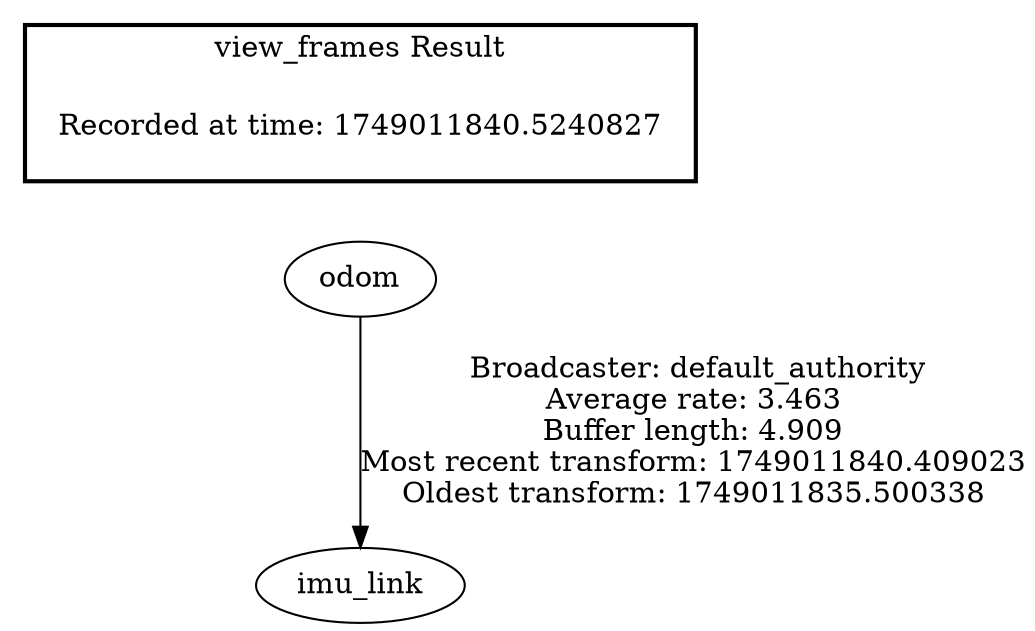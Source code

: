digraph G {
"odom" -> "imu_link"[label=" Broadcaster: default_authority\nAverage rate: 3.463\nBuffer length: 4.909\nMost recent transform: 1749011840.409023\nOldest transform: 1749011835.500338\n"];
edge [style=invis];
 subgraph cluster_legend { style=bold; color=black; label ="view_frames Result";
"Recorded at time: 1749011840.5240827"[ shape=plaintext ] ;
}->"odom";
}